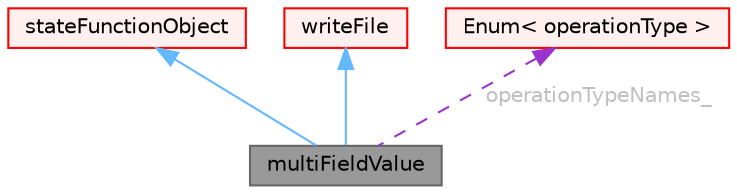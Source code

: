 digraph "multiFieldValue"
{
 // LATEX_PDF_SIZE
  bgcolor="transparent";
  edge [fontname=Helvetica,fontsize=10,labelfontname=Helvetica,labelfontsize=10];
  node [fontname=Helvetica,fontsize=10,shape=box,height=0.2,width=0.4];
  Node1 [id="Node000001",label="multiFieldValue",height=0.2,width=0.4,color="gray40", fillcolor="grey60", style="filled", fontcolor="black",tooltip="Computes a selected operation between multiple function objects."];
  Node2 -> Node1 [id="edge1_Node000001_Node000002",dir="back",color="steelblue1",style="solid",tooltip=" "];
  Node2 [id="Node000002",label="stateFunctionObject",height=0.2,width=0.4,color="red", fillcolor="#FFF0F0", style="filled",URL="$classFoam_1_1functionObjects_1_1stateFunctionObject.html",tooltip="Base class for function objects, adding functionality to read/write state information (data required ..."];
  Node35 -> Node1 [id="edge2_Node000001_Node000035",dir="back",color="steelblue1",style="solid",tooltip=" "];
  Node35 [id="Node000035",label="writeFile",height=0.2,width=0.4,color="red", fillcolor="#FFF0F0", style="filled",URL="$classFoam_1_1functionObjects_1_1writeFile.html",tooltip="Base class for writing single files from the function objects."];
  Node38 -> Node1 [id="edge3_Node000001_Node000038",dir="back",color="darkorchid3",style="dashed",tooltip=" ",label=" operationTypeNames_",fontcolor="grey" ];
  Node38 [id="Node000038",label="Enum\< operationType \>",height=0.2,width=0.4,color="red", fillcolor="#FFF0F0", style="filled",URL="$classFoam_1_1Enum.html",tooltip=" "];
}
